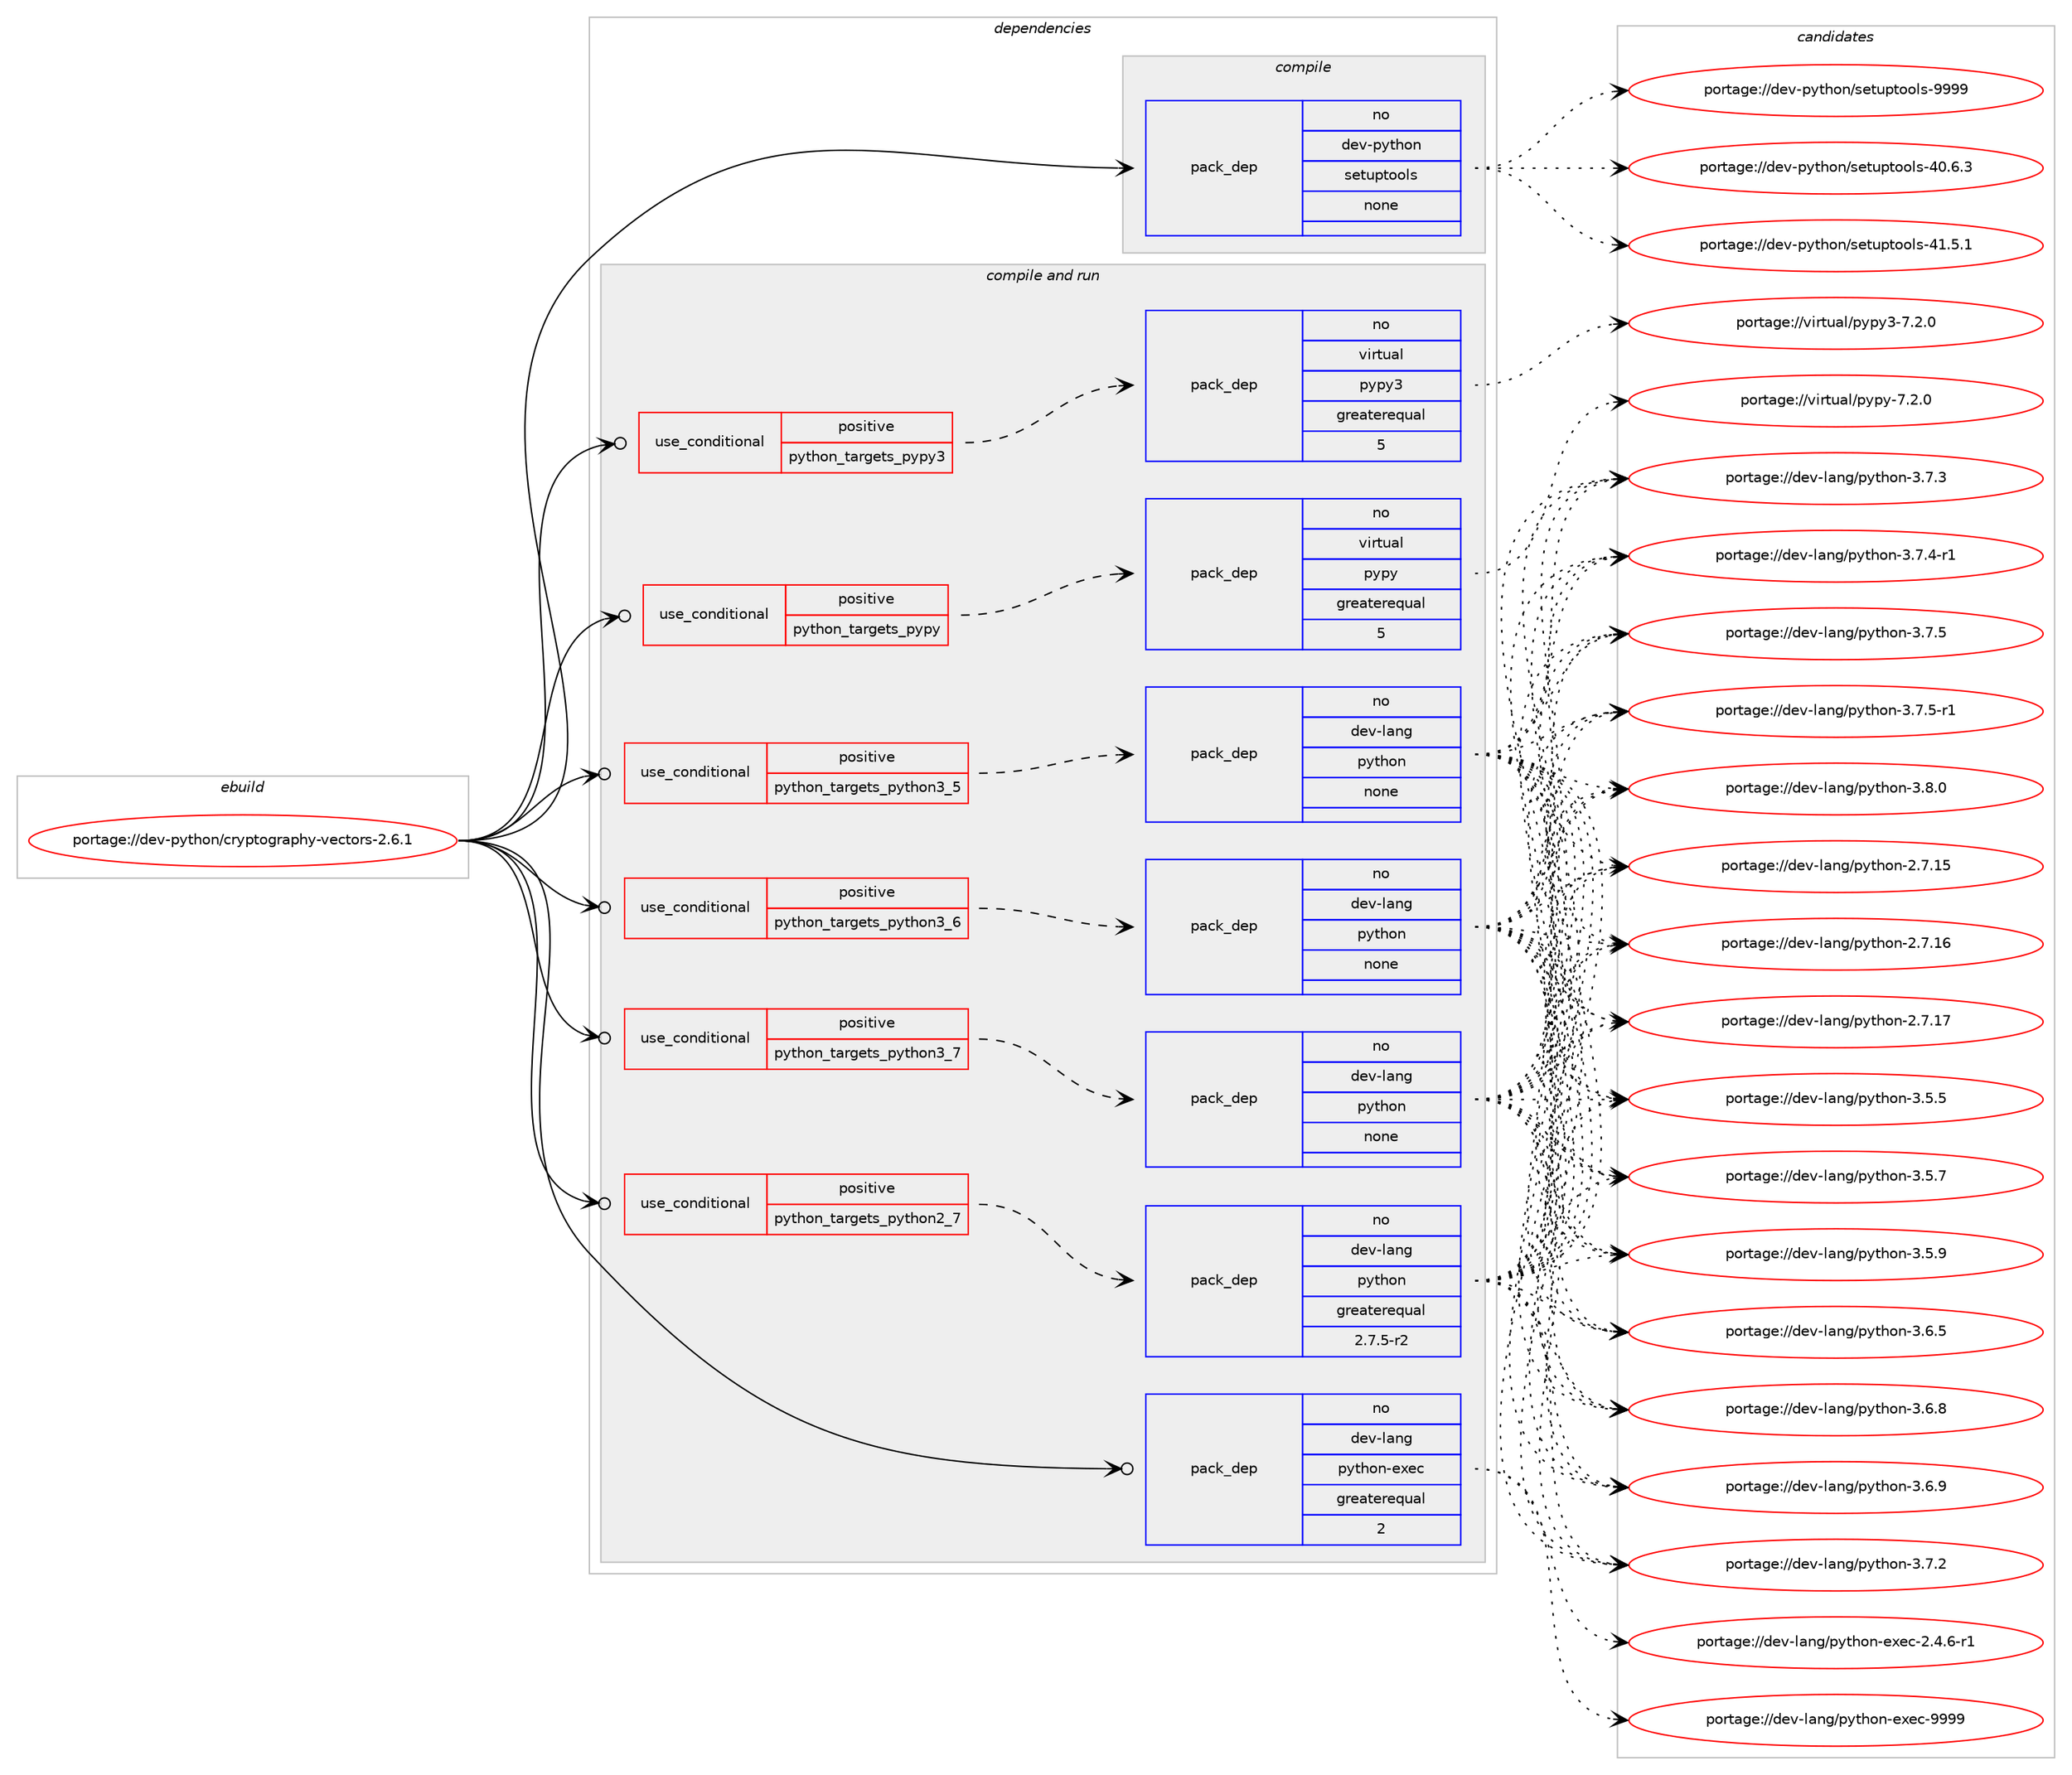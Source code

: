 digraph prolog {

# *************
# Graph options
# *************

newrank=true;
concentrate=true;
compound=true;
graph [rankdir=LR,fontname=Helvetica,fontsize=10,ranksep=1.5];#, ranksep=2.5, nodesep=0.2];
edge  [arrowhead=vee];
node  [fontname=Helvetica,fontsize=10];

# **********
# The ebuild
# **********

subgraph cluster_leftcol {
color=gray;
rank=same;
label=<<i>ebuild</i>>;
id [label="portage://dev-python/cryptography-vectors-2.6.1", color=red, width=4, href="../dev-python/cryptography-vectors-2.6.1.svg"];
}

# ****************
# The dependencies
# ****************

subgraph cluster_midcol {
color=gray;
label=<<i>dependencies</i>>;
subgraph cluster_compile {
fillcolor="#eeeeee";
style=filled;
label=<<i>compile</i>>;
subgraph pack104665 {
dependency135289 [label=<<TABLE BORDER="0" CELLBORDER="1" CELLSPACING="0" CELLPADDING="4" WIDTH="220"><TR><TD ROWSPAN="6" CELLPADDING="30">pack_dep</TD></TR><TR><TD WIDTH="110">no</TD></TR><TR><TD>dev-python</TD></TR><TR><TD>setuptools</TD></TR><TR><TD>none</TD></TR><TR><TD></TD></TR></TABLE>>, shape=none, color=blue];
}
id:e -> dependency135289:w [weight=20,style="solid",arrowhead="vee"];
}
subgraph cluster_compileandrun {
fillcolor="#eeeeee";
style=filled;
label=<<i>compile and run</i>>;
subgraph cond27310 {
dependency135290 [label=<<TABLE BORDER="0" CELLBORDER="1" CELLSPACING="0" CELLPADDING="4"><TR><TD ROWSPAN="3" CELLPADDING="10">use_conditional</TD></TR><TR><TD>positive</TD></TR><TR><TD>python_targets_pypy</TD></TR></TABLE>>, shape=none, color=red];
subgraph pack104666 {
dependency135291 [label=<<TABLE BORDER="0" CELLBORDER="1" CELLSPACING="0" CELLPADDING="4" WIDTH="220"><TR><TD ROWSPAN="6" CELLPADDING="30">pack_dep</TD></TR><TR><TD WIDTH="110">no</TD></TR><TR><TD>virtual</TD></TR><TR><TD>pypy</TD></TR><TR><TD>greaterequal</TD></TR><TR><TD>5</TD></TR></TABLE>>, shape=none, color=blue];
}
dependency135290:e -> dependency135291:w [weight=20,style="dashed",arrowhead="vee"];
}
id:e -> dependency135290:w [weight=20,style="solid",arrowhead="odotvee"];
subgraph cond27311 {
dependency135292 [label=<<TABLE BORDER="0" CELLBORDER="1" CELLSPACING="0" CELLPADDING="4"><TR><TD ROWSPAN="3" CELLPADDING="10">use_conditional</TD></TR><TR><TD>positive</TD></TR><TR><TD>python_targets_pypy3</TD></TR></TABLE>>, shape=none, color=red];
subgraph pack104667 {
dependency135293 [label=<<TABLE BORDER="0" CELLBORDER="1" CELLSPACING="0" CELLPADDING="4" WIDTH="220"><TR><TD ROWSPAN="6" CELLPADDING="30">pack_dep</TD></TR><TR><TD WIDTH="110">no</TD></TR><TR><TD>virtual</TD></TR><TR><TD>pypy3</TD></TR><TR><TD>greaterequal</TD></TR><TR><TD>5</TD></TR></TABLE>>, shape=none, color=blue];
}
dependency135292:e -> dependency135293:w [weight=20,style="dashed",arrowhead="vee"];
}
id:e -> dependency135292:w [weight=20,style="solid",arrowhead="odotvee"];
subgraph cond27312 {
dependency135294 [label=<<TABLE BORDER="0" CELLBORDER="1" CELLSPACING="0" CELLPADDING="4"><TR><TD ROWSPAN="3" CELLPADDING="10">use_conditional</TD></TR><TR><TD>positive</TD></TR><TR><TD>python_targets_python2_7</TD></TR></TABLE>>, shape=none, color=red];
subgraph pack104668 {
dependency135295 [label=<<TABLE BORDER="0" CELLBORDER="1" CELLSPACING="0" CELLPADDING="4" WIDTH="220"><TR><TD ROWSPAN="6" CELLPADDING="30">pack_dep</TD></TR><TR><TD WIDTH="110">no</TD></TR><TR><TD>dev-lang</TD></TR><TR><TD>python</TD></TR><TR><TD>greaterequal</TD></TR><TR><TD>2.7.5-r2</TD></TR></TABLE>>, shape=none, color=blue];
}
dependency135294:e -> dependency135295:w [weight=20,style="dashed",arrowhead="vee"];
}
id:e -> dependency135294:w [weight=20,style="solid",arrowhead="odotvee"];
subgraph cond27313 {
dependency135296 [label=<<TABLE BORDER="0" CELLBORDER="1" CELLSPACING="0" CELLPADDING="4"><TR><TD ROWSPAN="3" CELLPADDING="10">use_conditional</TD></TR><TR><TD>positive</TD></TR><TR><TD>python_targets_python3_5</TD></TR></TABLE>>, shape=none, color=red];
subgraph pack104669 {
dependency135297 [label=<<TABLE BORDER="0" CELLBORDER="1" CELLSPACING="0" CELLPADDING="4" WIDTH="220"><TR><TD ROWSPAN="6" CELLPADDING="30">pack_dep</TD></TR><TR><TD WIDTH="110">no</TD></TR><TR><TD>dev-lang</TD></TR><TR><TD>python</TD></TR><TR><TD>none</TD></TR><TR><TD></TD></TR></TABLE>>, shape=none, color=blue];
}
dependency135296:e -> dependency135297:w [weight=20,style="dashed",arrowhead="vee"];
}
id:e -> dependency135296:w [weight=20,style="solid",arrowhead="odotvee"];
subgraph cond27314 {
dependency135298 [label=<<TABLE BORDER="0" CELLBORDER="1" CELLSPACING="0" CELLPADDING="4"><TR><TD ROWSPAN="3" CELLPADDING="10">use_conditional</TD></TR><TR><TD>positive</TD></TR><TR><TD>python_targets_python3_6</TD></TR></TABLE>>, shape=none, color=red];
subgraph pack104670 {
dependency135299 [label=<<TABLE BORDER="0" CELLBORDER="1" CELLSPACING="0" CELLPADDING="4" WIDTH="220"><TR><TD ROWSPAN="6" CELLPADDING="30">pack_dep</TD></TR><TR><TD WIDTH="110">no</TD></TR><TR><TD>dev-lang</TD></TR><TR><TD>python</TD></TR><TR><TD>none</TD></TR><TR><TD></TD></TR></TABLE>>, shape=none, color=blue];
}
dependency135298:e -> dependency135299:w [weight=20,style="dashed",arrowhead="vee"];
}
id:e -> dependency135298:w [weight=20,style="solid",arrowhead="odotvee"];
subgraph cond27315 {
dependency135300 [label=<<TABLE BORDER="0" CELLBORDER="1" CELLSPACING="0" CELLPADDING="4"><TR><TD ROWSPAN="3" CELLPADDING="10">use_conditional</TD></TR><TR><TD>positive</TD></TR><TR><TD>python_targets_python3_7</TD></TR></TABLE>>, shape=none, color=red];
subgraph pack104671 {
dependency135301 [label=<<TABLE BORDER="0" CELLBORDER="1" CELLSPACING="0" CELLPADDING="4" WIDTH="220"><TR><TD ROWSPAN="6" CELLPADDING="30">pack_dep</TD></TR><TR><TD WIDTH="110">no</TD></TR><TR><TD>dev-lang</TD></TR><TR><TD>python</TD></TR><TR><TD>none</TD></TR><TR><TD></TD></TR></TABLE>>, shape=none, color=blue];
}
dependency135300:e -> dependency135301:w [weight=20,style="dashed",arrowhead="vee"];
}
id:e -> dependency135300:w [weight=20,style="solid",arrowhead="odotvee"];
subgraph pack104672 {
dependency135302 [label=<<TABLE BORDER="0" CELLBORDER="1" CELLSPACING="0" CELLPADDING="4" WIDTH="220"><TR><TD ROWSPAN="6" CELLPADDING="30">pack_dep</TD></TR><TR><TD WIDTH="110">no</TD></TR><TR><TD>dev-lang</TD></TR><TR><TD>python-exec</TD></TR><TR><TD>greaterequal</TD></TR><TR><TD>2</TD></TR></TABLE>>, shape=none, color=blue];
}
id:e -> dependency135302:w [weight=20,style="solid",arrowhead="odotvee"];
}
subgraph cluster_run {
fillcolor="#eeeeee";
style=filled;
label=<<i>run</i>>;
}
}

# **************
# The candidates
# **************

subgraph cluster_choices {
rank=same;
color=gray;
label=<<i>candidates</i>>;

subgraph choice104665 {
color=black;
nodesep=1;
choiceportage100101118451121211161041111104711510111611711211611111110811545524846544651 [label="portage://dev-python/setuptools-40.6.3", color=red, width=4,href="../dev-python/setuptools-40.6.3.svg"];
choiceportage100101118451121211161041111104711510111611711211611111110811545524946534649 [label="portage://dev-python/setuptools-41.5.1", color=red, width=4,href="../dev-python/setuptools-41.5.1.svg"];
choiceportage10010111845112121116104111110471151011161171121161111111081154557575757 [label="portage://dev-python/setuptools-9999", color=red, width=4,href="../dev-python/setuptools-9999.svg"];
dependency135289:e -> choiceportage100101118451121211161041111104711510111611711211611111110811545524846544651:w [style=dotted,weight="100"];
dependency135289:e -> choiceportage100101118451121211161041111104711510111611711211611111110811545524946534649:w [style=dotted,weight="100"];
dependency135289:e -> choiceportage10010111845112121116104111110471151011161171121161111111081154557575757:w [style=dotted,weight="100"];
}
subgraph choice104666 {
color=black;
nodesep=1;
choiceportage1181051141161179710847112121112121455546504648 [label="portage://virtual/pypy-7.2.0", color=red, width=4,href="../virtual/pypy-7.2.0.svg"];
dependency135291:e -> choiceportage1181051141161179710847112121112121455546504648:w [style=dotted,weight="100"];
}
subgraph choice104667 {
color=black;
nodesep=1;
choiceportage118105114116117971084711212111212151455546504648 [label="portage://virtual/pypy3-7.2.0", color=red, width=4,href="../virtual/pypy3-7.2.0.svg"];
dependency135293:e -> choiceportage118105114116117971084711212111212151455546504648:w [style=dotted,weight="100"];
}
subgraph choice104668 {
color=black;
nodesep=1;
choiceportage10010111845108971101034711212111610411111045504655464953 [label="portage://dev-lang/python-2.7.15", color=red, width=4,href="../dev-lang/python-2.7.15.svg"];
choiceportage10010111845108971101034711212111610411111045504655464954 [label="portage://dev-lang/python-2.7.16", color=red, width=4,href="../dev-lang/python-2.7.16.svg"];
choiceportage10010111845108971101034711212111610411111045504655464955 [label="portage://dev-lang/python-2.7.17", color=red, width=4,href="../dev-lang/python-2.7.17.svg"];
choiceportage100101118451089711010347112121116104111110455146534653 [label="portage://dev-lang/python-3.5.5", color=red, width=4,href="../dev-lang/python-3.5.5.svg"];
choiceportage100101118451089711010347112121116104111110455146534655 [label="portage://dev-lang/python-3.5.7", color=red, width=4,href="../dev-lang/python-3.5.7.svg"];
choiceportage100101118451089711010347112121116104111110455146534657 [label="portage://dev-lang/python-3.5.9", color=red, width=4,href="../dev-lang/python-3.5.9.svg"];
choiceportage100101118451089711010347112121116104111110455146544653 [label="portage://dev-lang/python-3.6.5", color=red, width=4,href="../dev-lang/python-3.6.5.svg"];
choiceportage100101118451089711010347112121116104111110455146544656 [label="portage://dev-lang/python-3.6.8", color=red, width=4,href="../dev-lang/python-3.6.8.svg"];
choiceportage100101118451089711010347112121116104111110455146544657 [label="portage://dev-lang/python-3.6.9", color=red, width=4,href="../dev-lang/python-3.6.9.svg"];
choiceportage100101118451089711010347112121116104111110455146554650 [label="portage://dev-lang/python-3.7.2", color=red, width=4,href="../dev-lang/python-3.7.2.svg"];
choiceportage100101118451089711010347112121116104111110455146554651 [label="portage://dev-lang/python-3.7.3", color=red, width=4,href="../dev-lang/python-3.7.3.svg"];
choiceportage1001011184510897110103471121211161041111104551465546524511449 [label="portage://dev-lang/python-3.7.4-r1", color=red, width=4,href="../dev-lang/python-3.7.4-r1.svg"];
choiceportage100101118451089711010347112121116104111110455146554653 [label="portage://dev-lang/python-3.7.5", color=red, width=4,href="../dev-lang/python-3.7.5.svg"];
choiceportage1001011184510897110103471121211161041111104551465546534511449 [label="portage://dev-lang/python-3.7.5-r1", color=red, width=4,href="../dev-lang/python-3.7.5-r1.svg"];
choiceportage100101118451089711010347112121116104111110455146564648 [label="portage://dev-lang/python-3.8.0", color=red, width=4,href="../dev-lang/python-3.8.0.svg"];
dependency135295:e -> choiceportage10010111845108971101034711212111610411111045504655464953:w [style=dotted,weight="100"];
dependency135295:e -> choiceportage10010111845108971101034711212111610411111045504655464954:w [style=dotted,weight="100"];
dependency135295:e -> choiceportage10010111845108971101034711212111610411111045504655464955:w [style=dotted,weight="100"];
dependency135295:e -> choiceportage100101118451089711010347112121116104111110455146534653:w [style=dotted,weight="100"];
dependency135295:e -> choiceportage100101118451089711010347112121116104111110455146534655:w [style=dotted,weight="100"];
dependency135295:e -> choiceportage100101118451089711010347112121116104111110455146534657:w [style=dotted,weight="100"];
dependency135295:e -> choiceportage100101118451089711010347112121116104111110455146544653:w [style=dotted,weight="100"];
dependency135295:e -> choiceportage100101118451089711010347112121116104111110455146544656:w [style=dotted,weight="100"];
dependency135295:e -> choiceportage100101118451089711010347112121116104111110455146544657:w [style=dotted,weight="100"];
dependency135295:e -> choiceportage100101118451089711010347112121116104111110455146554650:w [style=dotted,weight="100"];
dependency135295:e -> choiceportage100101118451089711010347112121116104111110455146554651:w [style=dotted,weight="100"];
dependency135295:e -> choiceportage1001011184510897110103471121211161041111104551465546524511449:w [style=dotted,weight="100"];
dependency135295:e -> choiceportage100101118451089711010347112121116104111110455146554653:w [style=dotted,weight="100"];
dependency135295:e -> choiceportage1001011184510897110103471121211161041111104551465546534511449:w [style=dotted,weight="100"];
dependency135295:e -> choiceportage100101118451089711010347112121116104111110455146564648:w [style=dotted,weight="100"];
}
subgraph choice104669 {
color=black;
nodesep=1;
choiceportage10010111845108971101034711212111610411111045504655464953 [label="portage://dev-lang/python-2.7.15", color=red, width=4,href="../dev-lang/python-2.7.15.svg"];
choiceportage10010111845108971101034711212111610411111045504655464954 [label="portage://dev-lang/python-2.7.16", color=red, width=4,href="../dev-lang/python-2.7.16.svg"];
choiceportage10010111845108971101034711212111610411111045504655464955 [label="portage://dev-lang/python-2.7.17", color=red, width=4,href="../dev-lang/python-2.7.17.svg"];
choiceportage100101118451089711010347112121116104111110455146534653 [label="portage://dev-lang/python-3.5.5", color=red, width=4,href="../dev-lang/python-3.5.5.svg"];
choiceportage100101118451089711010347112121116104111110455146534655 [label="portage://dev-lang/python-3.5.7", color=red, width=4,href="../dev-lang/python-3.5.7.svg"];
choiceportage100101118451089711010347112121116104111110455146534657 [label="portage://dev-lang/python-3.5.9", color=red, width=4,href="../dev-lang/python-3.5.9.svg"];
choiceportage100101118451089711010347112121116104111110455146544653 [label="portage://dev-lang/python-3.6.5", color=red, width=4,href="../dev-lang/python-3.6.5.svg"];
choiceportage100101118451089711010347112121116104111110455146544656 [label="portage://dev-lang/python-3.6.8", color=red, width=4,href="../dev-lang/python-3.6.8.svg"];
choiceportage100101118451089711010347112121116104111110455146544657 [label="portage://dev-lang/python-3.6.9", color=red, width=4,href="../dev-lang/python-3.6.9.svg"];
choiceportage100101118451089711010347112121116104111110455146554650 [label="portage://dev-lang/python-3.7.2", color=red, width=4,href="../dev-lang/python-3.7.2.svg"];
choiceportage100101118451089711010347112121116104111110455146554651 [label="portage://dev-lang/python-3.7.3", color=red, width=4,href="../dev-lang/python-3.7.3.svg"];
choiceportage1001011184510897110103471121211161041111104551465546524511449 [label="portage://dev-lang/python-3.7.4-r1", color=red, width=4,href="../dev-lang/python-3.7.4-r1.svg"];
choiceportage100101118451089711010347112121116104111110455146554653 [label="portage://dev-lang/python-3.7.5", color=red, width=4,href="../dev-lang/python-3.7.5.svg"];
choiceportage1001011184510897110103471121211161041111104551465546534511449 [label="portage://dev-lang/python-3.7.5-r1", color=red, width=4,href="../dev-lang/python-3.7.5-r1.svg"];
choiceportage100101118451089711010347112121116104111110455146564648 [label="portage://dev-lang/python-3.8.0", color=red, width=4,href="../dev-lang/python-3.8.0.svg"];
dependency135297:e -> choiceportage10010111845108971101034711212111610411111045504655464953:w [style=dotted,weight="100"];
dependency135297:e -> choiceportage10010111845108971101034711212111610411111045504655464954:w [style=dotted,weight="100"];
dependency135297:e -> choiceportage10010111845108971101034711212111610411111045504655464955:w [style=dotted,weight="100"];
dependency135297:e -> choiceportage100101118451089711010347112121116104111110455146534653:w [style=dotted,weight="100"];
dependency135297:e -> choiceportage100101118451089711010347112121116104111110455146534655:w [style=dotted,weight="100"];
dependency135297:e -> choiceportage100101118451089711010347112121116104111110455146534657:w [style=dotted,weight="100"];
dependency135297:e -> choiceportage100101118451089711010347112121116104111110455146544653:w [style=dotted,weight="100"];
dependency135297:e -> choiceportage100101118451089711010347112121116104111110455146544656:w [style=dotted,weight="100"];
dependency135297:e -> choiceportage100101118451089711010347112121116104111110455146544657:w [style=dotted,weight="100"];
dependency135297:e -> choiceportage100101118451089711010347112121116104111110455146554650:w [style=dotted,weight="100"];
dependency135297:e -> choiceportage100101118451089711010347112121116104111110455146554651:w [style=dotted,weight="100"];
dependency135297:e -> choiceportage1001011184510897110103471121211161041111104551465546524511449:w [style=dotted,weight="100"];
dependency135297:e -> choiceportage100101118451089711010347112121116104111110455146554653:w [style=dotted,weight="100"];
dependency135297:e -> choiceportage1001011184510897110103471121211161041111104551465546534511449:w [style=dotted,weight="100"];
dependency135297:e -> choiceportage100101118451089711010347112121116104111110455146564648:w [style=dotted,weight="100"];
}
subgraph choice104670 {
color=black;
nodesep=1;
choiceportage10010111845108971101034711212111610411111045504655464953 [label="portage://dev-lang/python-2.7.15", color=red, width=4,href="../dev-lang/python-2.7.15.svg"];
choiceportage10010111845108971101034711212111610411111045504655464954 [label="portage://dev-lang/python-2.7.16", color=red, width=4,href="../dev-lang/python-2.7.16.svg"];
choiceportage10010111845108971101034711212111610411111045504655464955 [label="portage://dev-lang/python-2.7.17", color=red, width=4,href="../dev-lang/python-2.7.17.svg"];
choiceportage100101118451089711010347112121116104111110455146534653 [label="portage://dev-lang/python-3.5.5", color=red, width=4,href="../dev-lang/python-3.5.5.svg"];
choiceportage100101118451089711010347112121116104111110455146534655 [label="portage://dev-lang/python-3.5.7", color=red, width=4,href="../dev-lang/python-3.5.7.svg"];
choiceportage100101118451089711010347112121116104111110455146534657 [label="portage://dev-lang/python-3.5.9", color=red, width=4,href="../dev-lang/python-3.5.9.svg"];
choiceportage100101118451089711010347112121116104111110455146544653 [label="portage://dev-lang/python-3.6.5", color=red, width=4,href="../dev-lang/python-3.6.5.svg"];
choiceportage100101118451089711010347112121116104111110455146544656 [label="portage://dev-lang/python-3.6.8", color=red, width=4,href="../dev-lang/python-3.6.8.svg"];
choiceportage100101118451089711010347112121116104111110455146544657 [label="portage://dev-lang/python-3.6.9", color=red, width=4,href="../dev-lang/python-3.6.9.svg"];
choiceportage100101118451089711010347112121116104111110455146554650 [label="portage://dev-lang/python-3.7.2", color=red, width=4,href="../dev-lang/python-3.7.2.svg"];
choiceportage100101118451089711010347112121116104111110455146554651 [label="portage://dev-lang/python-3.7.3", color=red, width=4,href="../dev-lang/python-3.7.3.svg"];
choiceportage1001011184510897110103471121211161041111104551465546524511449 [label="portage://dev-lang/python-3.7.4-r1", color=red, width=4,href="../dev-lang/python-3.7.4-r1.svg"];
choiceportage100101118451089711010347112121116104111110455146554653 [label="portage://dev-lang/python-3.7.5", color=red, width=4,href="../dev-lang/python-3.7.5.svg"];
choiceportage1001011184510897110103471121211161041111104551465546534511449 [label="portage://dev-lang/python-3.7.5-r1", color=red, width=4,href="../dev-lang/python-3.7.5-r1.svg"];
choiceportage100101118451089711010347112121116104111110455146564648 [label="portage://dev-lang/python-3.8.0", color=red, width=4,href="../dev-lang/python-3.8.0.svg"];
dependency135299:e -> choiceportage10010111845108971101034711212111610411111045504655464953:w [style=dotted,weight="100"];
dependency135299:e -> choiceportage10010111845108971101034711212111610411111045504655464954:w [style=dotted,weight="100"];
dependency135299:e -> choiceportage10010111845108971101034711212111610411111045504655464955:w [style=dotted,weight="100"];
dependency135299:e -> choiceportage100101118451089711010347112121116104111110455146534653:w [style=dotted,weight="100"];
dependency135299:e -> choiceportage100101118451089711010347112121116104111110455146534655:w [style=dotted,weight="100"];
dependency135299:e -> choiceportage100101118451089711010347112121116104111110455146534657:w [style=dotted,weight="100"];
dependency135299:e -> choiceportage100101118451089711010347112121116104111110455146544653:w [style=dotted,weight="100"];
dependency135299:e -> choiceportage100101118451089711010347112121116104111110455146544656:w [style=dotted,weight="100"];
dependency135299:e -> choiceportage100101118451089711010347112121116104111110455146544657:w [style=dotted,weight="100"];
dependency135299:e -> choiceportage100101118451089711010347112121116104111110455146554650:w [style=dotted,weight="100"];
dependency135299:e -> choiceportage100101118451089711010347112121116104111110455146554651:w [style=dotted,weight="100"];
dependency135299:e -> choiceportage1001011184510897110103471121211161041111104551465546524511449:w [style=dotted,weight="100"];
dependency135299:e -> choiceportage100101118451089711010347112121116104111110455146554653:w [style=dotted,weight="100"];
dependency135299:e -> choiceportage1001011184510897110103471121211161041111104551465546534511449:w [style=dotted,weight="100"];
dependency135299:e -> choiceportage100101118451089711010347112121116104111110455146564648:w [style=dotted,weight="100"];
}
subgraph choice104671 {
color=black;
nodesep=1;
choiceportage10010111845108971101034711212111610411111045504655464953 [label="portage://dev-lang/python-2.7.15", color=red, width=4,href="../dev-lang/python-2.7.15.svg"];
choiceportage10010111845108971101034711212111610411111045504655464954 [label="portage://dev-lang/python-2.7.16", color=red, width=4,href="../dev-lang/python-2.7.16.svg"];
choiceportage10010111845108971101034711212111610411111045504655464955 [label="portage://dev-lang/python-2.7.17", color=red, width=4,href="../dev-lang/python-2.7.17.svg"];
choiceportage100101118451089711010347112121116104111110455146534653 [label="portage://dev-lang/python-3.5.5", color=red, width=4,href="../dev-lang/python-3.5.5.svg"];
choiceportage100101118451089711010347112121116104111110455146534655 [label="portage://dev-lang/python-3.5.7", color=red, width=4,href="../dev-lang/python-3.5.7.svg"];
choiceportage100101118451089711010347112121116104111110455146534657 [label="portage://dev-lang/python-3.5.9", color=red, width=4,href="../dev-lang/python-3.5.9.svg"];
choiceportage100101118451089711010347112121116104111110455146544653 [label="portage://dev-lang/python-3.6.5", color=red, width=4,href="../dev-lang/python-3.6.5.svg"];
choiceportage100101118451089711010347112121116104111110455146544656 [label="portage://dev-lang/python-3.6.8", color=red, width=4,href="../dev-lang/python-3.6.8.svg"];
choiceportage100101118451089711010347112121116104111110455146544657 [label="portage://dev-lang/python-3.6.9", color=red, width=4,href="../dev-lang/python-3.6.9.svg"];
choiceportage100101118451089711010347112121116104111110455146554650 [label="portage://dev-lang/python-3.7.2", color=red, width=4,href="../dev-lang/python-3.7.2.svg"];
choiceportage100101118451089711010347112121116104111110455146554651 [label="portage://dev-lang/python-3.7.3", color=red, width=4,href="../dev-lang/python-3.7.3.svg"];
choiceportage1001011184510897110103471121211161041111104551465546524511449 [label="portage://dev-lang/python-3.7.4-r1", color=red, width=4,href="../dev-lang/python-3.7.4-r1.svg"];
choiceportage100101118451089711010347112121116104111110455146554653 [label="portage://dev-lang/python-3.7.5", color=red, width=4,href="../dev-lang/python-3.7.5.svg"];
choiceportage1001011184510897110103471121211161041111104551465546534511449 [label="portage://dev-lang/python-3.7.5-r1", color=red, width=4,href="../dev-lang/python-3.7.5-r1.svg"];
choiceportage100101118451089711010347112121116104111110455146564648 [label="portage://dev-lang/python-3.8.0", color=red, width=4,href="../dev-lang/python-3.8.0.svg"];
dependency135301:e -> choiceportage10010111845108971101034711212111610411111045504655464953:w [style=dotted,weight="100"];
dependency135301:e -> choiceportage10010111845108971101034711212111610411111045504655464954:w [style=dotted,weight="100"];
dependency135301:e -> choiceportage10010111845108971101034711212111610411111045504655464955:w [style=dotted,weight="100"];
dependency135301:e -> choiceportage100101118451089711010347112121116104111110455146534653:w [style=dotted,weight="100"];
dependency135301:e -> choiceportage100101118451089711010347112121116104111110455146534655:w [style=dotted,weight="100"];
dependency135301:e -> choiceportage100101118451089711010347112121116104111110455146534657:w [style=dotted,weight="100"];
dependency135301:e -> choiceportage100101118451089711010347112121116104111110455146544653:w [style=dotted,weight="100"];
dependency135301:e -> choiceportage100101118451089711010347112121116104111110455146544656:w [style=dotted,weight="100"];
dependency135301:e -> choiceportage100101118451089711010347112121116104111110455146544657:w [style=dotted,weight="100"];
dependency135301:e -> choiceportage100101118451089711010347112121116104111110455146554650:w [style=dotted,weight="100"];
dependency135301:e -> choiceportage100101118451089711010347112121116104111110455146554651:w [style=dotted,weight="100"];
dependency135301:e -> choiceportage1001011184510897110103471121211161041111104551465546524511449:w [style=dotted,weight="100"];
dependency135301:e -> choiceportage100101118451089711010347112121116104111110455146554653:w [style=dotted,weight="100"];
dependency135301:e -> choiceportage1001011184510897110103471121211161041111104551465546534511449:w [style=dotted,weight="100"];
dependency135301:e -> choiceportage100101118451089711010347112121116104111110455146564648:w [style=dotted,weight="100"];
}
subgraph choice104672 {
color=black;
nodesep=1;
choiceportage10010111845108971101034711212111610411111045101120101994550465246544511449 [label="portage://dev-lang/python-exec-2.4.6-r1", color=red, width=4,href="../dev-lang/python-exec-2.4.6-r1.svg"];
choiceportage10010111845108971101034711212111610411111045101120101994557575757 [label="portage://dev-lang/python-exec-9999", color=red, width=4,href="../dev-lang/python-exec-9999.svg"];
dependency135302:e -> choiceportage10010111845108971101034711212111610411111045101120101994550465246544511449:w [style=dotted,weight="100"];
dependency135302:e -> choiceportage10010111845108971101034711212111610411111045101120101994557575757:w [style=dotted,weight="100"];
}
}

}
